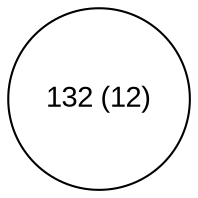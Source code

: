 digraph move_up {
	node [fontname="Arial", shape="circle", width=0.5]; 

	0 [label = "132 (12)"];
}
